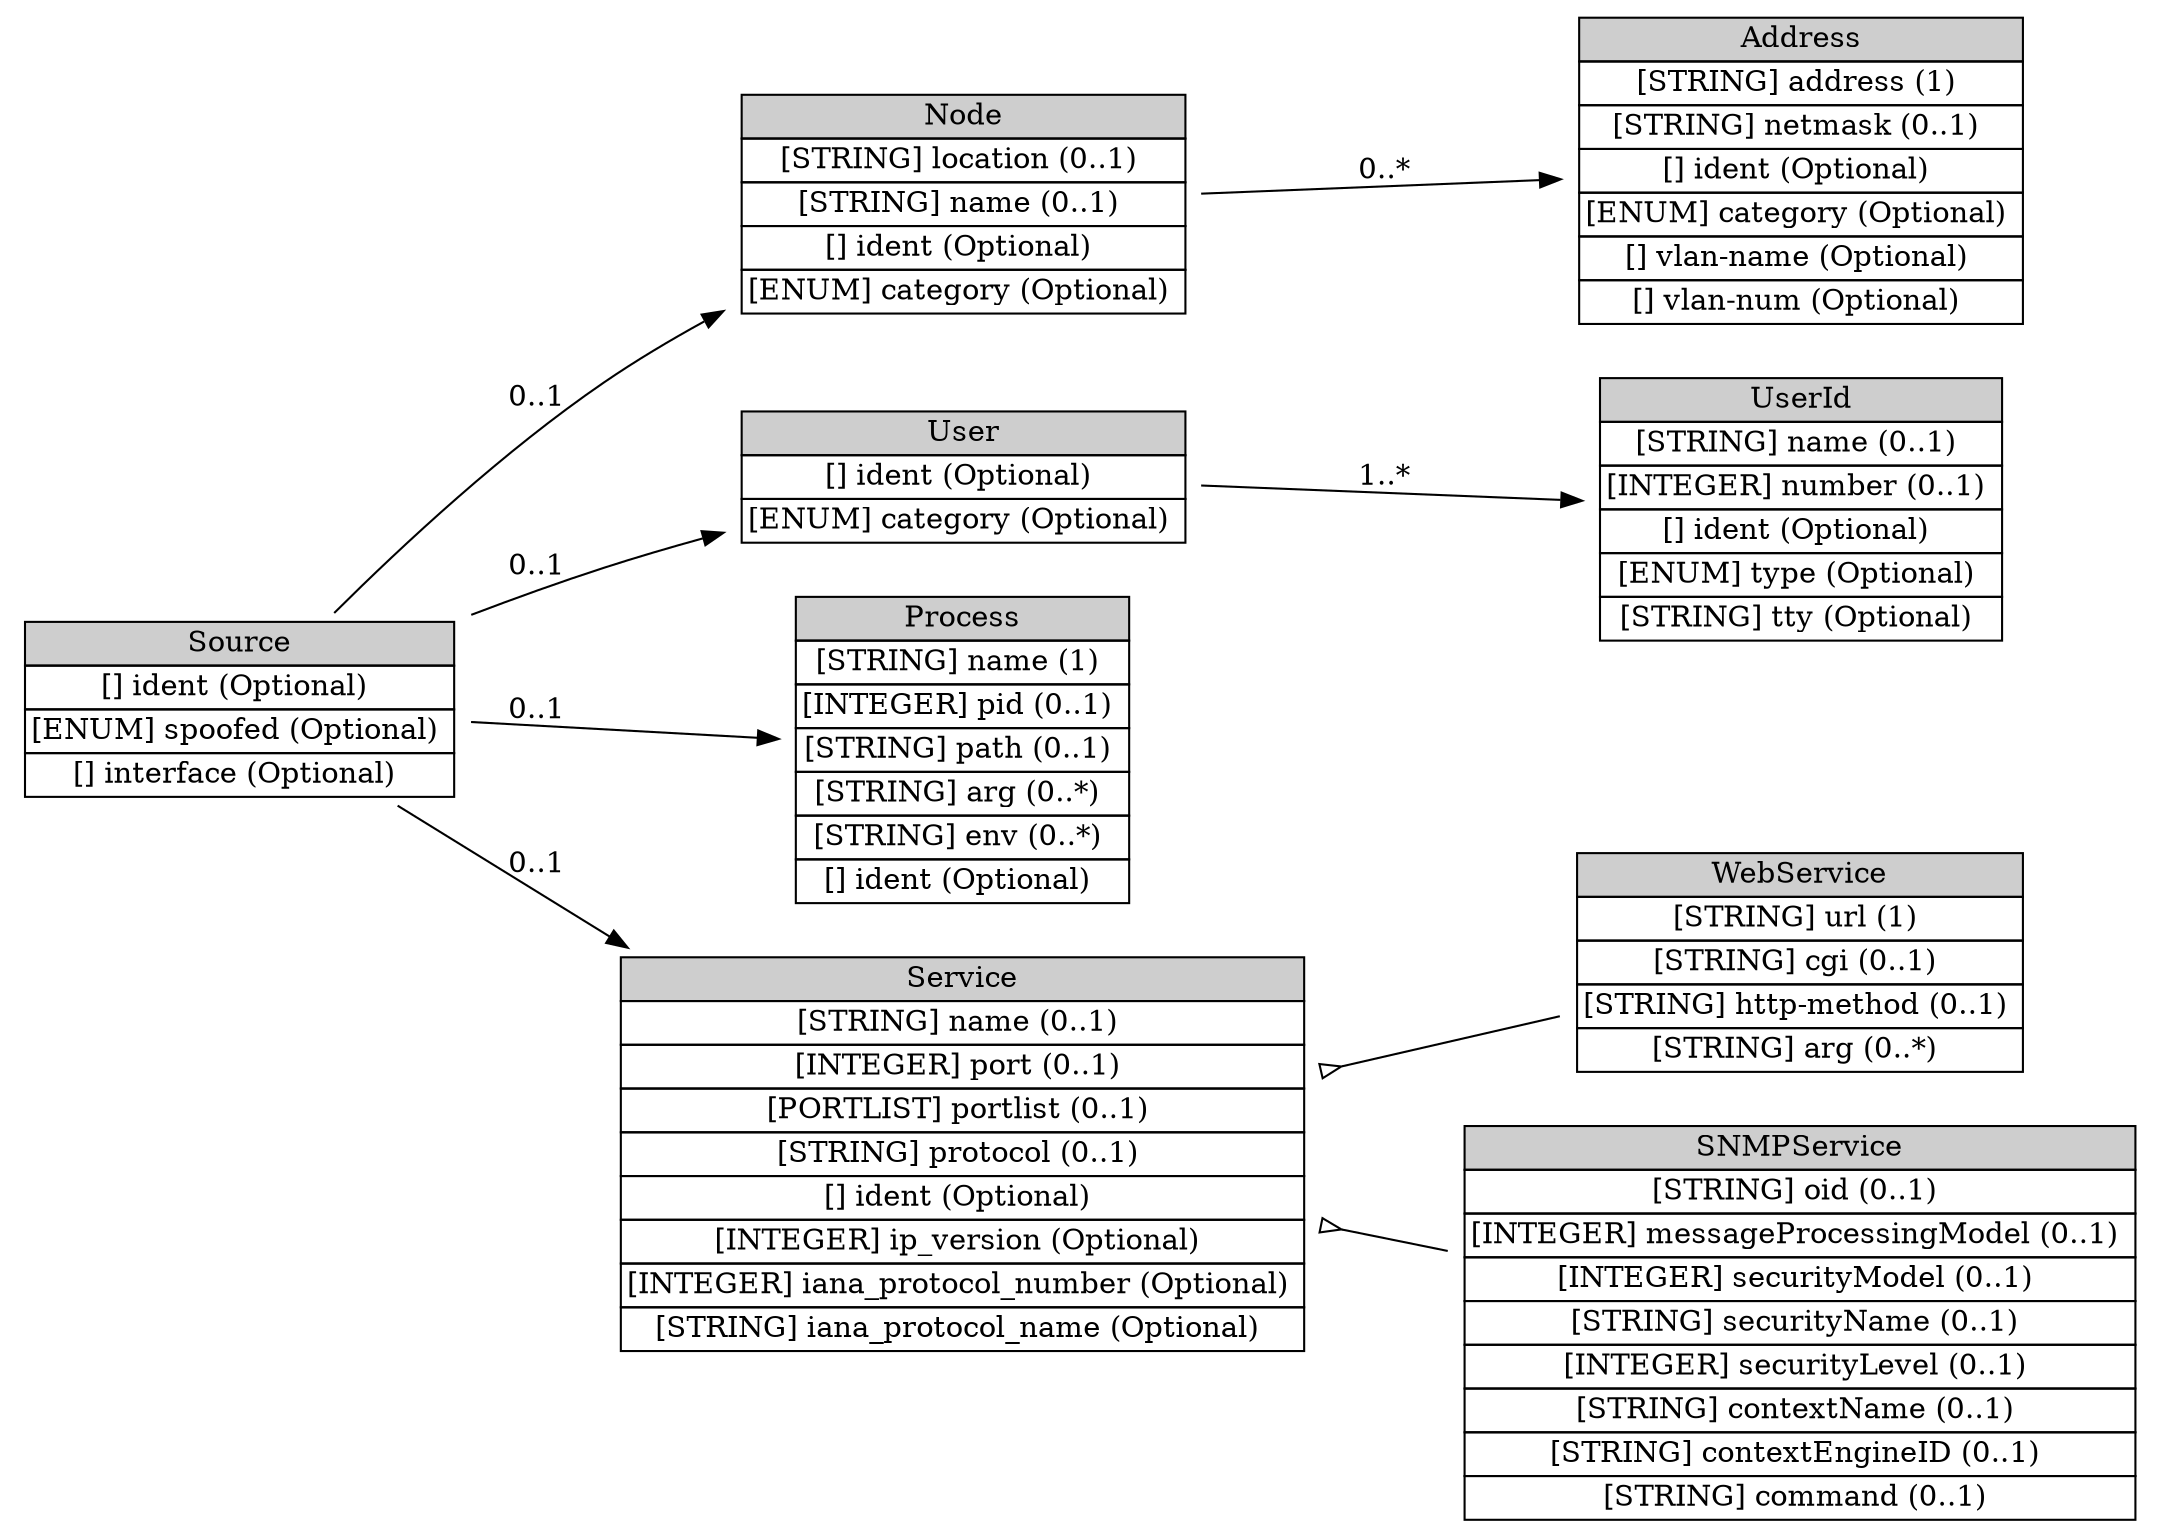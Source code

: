 digraph Source {
	graph [rankdir=LR];
	node [label="\N"];
	graph [bb="0,0,994,641"];
	Source [label=<<table BORDER="0" CELLBORDER="1" CELLSPACING="0"> <tr > <td BGCOLOR="#CECECE" HREF="#" TITLE="The Source class contains information about the possible source(s) of the event(s) that generated an alert. An event may have more than one source (e.g., in a distributed denial-of-service attack). ">Source</td> </tr>" %<tr><td HREF="#" TITLE="A unique identifier for this source; see Section 3.2.9.">[] ident (Optional) </td></tr>%<tr><td HREF="#" TITLE="An indication of whether the source is, as far as the analyzer can determine, a spoofed address used for hiding the real origin of the attack.  The permitted values for this attribute are shown below.  The default value is &quot;unknown&quot;.  (See also Section 10.)">[ENUM] spoofed (Optional) </td></tr>%<tr><td HREF="#" TITLE="May be used by a network-based analyzer with multiple interfaces to indicate which interface this source was seen on.">[] interface (Optional) </td></tr>%</table>>, shape=plaintext, pos="106,341", width="2.9167", height="1.2361"];
	"Node" [label=<<table BORDER="0" CELLBORDER="1" CELLSPACING="0"> <tr > <td BGCOLOR="#CECECE" HREF="#" TITLE="The Node class is used to identify hosts and other network devices (routers, switches, etc.). ">Node</td> </tr>" %<tr><td HREF="#" TITLE="The location of the equipment.">[STRING] location (0..1) </td></tr>%<tr><td HREF="#" TITLE="The name of the equipment.  This information MUST be provided if no Address information is given.">[STRING] name (0..1) </td></tr>%<tr><td HREF="#" TITLE="A unique identifier for the node; see Section 3.2.9.">[] ident (Optional) </td></tr>%<tr><td HREF="#" TITLE="The &quot;domain&quot; from which the name information was obtained, if relevant.  The permitted values for this attribute are shown in the table below.  The default value is &quot;unknown&quot;. (See also Section 10 for extensions to the table.)">[ENUM] category (Optional) </td></tr>%</table>>, shape=plaintext, pos="443,542", width="3.0278", height="1.5139"];
	Address [label=<<table BORDER="0" CELLBORDER="1" CELLSPACING="0"> <tr > <td BGCOLOR="#CECECE" HREF="#" TITLE="The Address class is used to represent network, hardware, and application addresses. ">Address</td> </tr>" %<tr><td HREF="#" TITLE="The address information.  The format of this data is governed by the category attribute.">[STRING] address (1) </td></tr>%<tr><td HREF="#" TITLE="The network mask for the address, if appropriate.">[STRING] netmask (0..1) </td></tr>%<tr><td HREF="#" TITLE="A unique identifier for the address; see Section 3.2.9.">[] ident (Optional) </td></tr>%<tr><td HREF="#" TITLE="The type of address represented.  The permitted values for this attribute are shown below.  The default value is &quot;unknown&quot;.  (See also Section 10.)">[ENUM] category (Optional) </td></tr>%<tr><td HREF="#" TITLE="The name of the Virtual LAN to which the address belongs.">[] vlan-name (Optional) </td></tr>%<tr><td HREF="#" TITLE="The number of the Virtual LAN to which the address belongs.">[] vlan-num (Optional) </td></tr>%</table>>, shape=plaintext, pos="833,567", width="3.0278", height="2.0694"];
	User [label=<<table BORDER="0" CELLBORDER="1" CELLSPACING="0"> <tr > <td BGCOLOR="#CECECE" HREF="#" TITLE="The User class is used to describe users. It is primarily used as a &quot;container&quot; class for the UserId aggregate class, as shown in Figure 16. ">User</td> </tr>" %<tr><td HREF="#" TITLE="A unique identifier for the user; see Section 3.2.9.">[] ident (Optional) </td></tr>%<tr><td HREF="#" TITLE="The type of user represented.  The permitted values for this attribute are shown below.  The default value is &quot;unknown&quot;. (See also Section 10.)">[ENUM] category (Optional) </td></tr>%</table>>, shape=plaintext, pos="443,426", width="3.0278", height="0.95833"];
	UserId [label=<<table BORDER="0" CELLBORDER="1" CELLSPACING="0"> <tr > <td BGCOLOR="#CECECE" HREF="#" TITLE="The UserId class provides specific information about a user. More than one UserId can be used within the User class to indicate attempts to transition from one user to another, or to provide complete information about a user&#39;s (or process&#39;) privileges. ">UserId</td> </tr>" %<tr><td HREF="#" TITLE="A user or group name.">[STRING] name (0..1) </td></tr>%<tr><td HREF="#" TITLE="A user or group number.">[INTEGER] number (0..1) </td></tr>%<tr><td HREF="#" TITLE="A unique identifier for the user id, see Section 3.2.9.">[] ident (Optional) </td></tr>%<tr><td HREF="#" TITLE="The type of user information represented.  The permitted values for this attribute are shown below.  The default value is &quot;original-user&quot;.  (See also Section 10.)">[ENUM] type (Optional) </td></tr>%<tr><td HREF="#" TITLE="The tty the user is using.">[STRING] tty (Optional) </td></tr>%</table>>, shape=plaintext, pos="833,411", width="2.7778", height="1.7917"];
	Process [label=<<table BORDER="0" CELLBORDER="1" CELLSPACING="0"> <tr > <td BGCOLOR="#CECECE" HREF="#" TITLE="The Process class is used to describe processes being executed on sources, targets, and analyzers. ">Process</td> </tr>" %<tr><td HREF="#" TITLE="The name of the program being executed. This is a short name; path and argument information are provided elsewhere.">[STRING] name (1) </td></tr>%<tr><td HREF="#" TITLE="The process identifier of the process.">[INTEGER] pid (0..1) </td></tr>%<tr><td HREF="#" TITLE="The full path of the program being executed.">[STRING] path (0..1) </td></tr>%<tr><td HREF="#" TITLE="A command-line argument to the program. Multiple arguments may be specified (they are assumed to have occurred in the same order they are provided) with multiple uses of arg.">[STRING] arg (0..*) </td></tr>%<tr><td HREF="#" TITLE="An environment string associated with the process; generally of the format &quot;VARIABLE=value&quot;.  Multiple environment strings may be specified with multiple uses of env.">[STRING] env (0..*) </td></tr>%<tr><td HREF="#" TITLE="A unique identifier for the process; see Section 3.2.9.">[] ident (Optional) </td></tr>%</table>>, shape=plaintext, pos="443,300", width="2.3611", height="2.0694"];
	Service [label=<<table BORDER="0" CELLBORDER="1" CELLSPACING="0"> <tr > <td BGCOLOR="#CECECE" HREF="#" TITLE="The Service class describes network services on sources and targets. It can identify services by name, port, and protocol. When Service occurs as an aggregate class of Source, it is understood that the service is one from which activity of interest is originating; and that the service is &quot;attached&quot; to the Node, Process, and User information also contained in Source. Likewise, when Service occurs as an aggregate class of Target, it is understood that the service is one to which activity of interest is being directed; and that the service is &quot;attached&quot; to the Node, Process, and User information also contained in Target. If Service occurs in both Source and Target, then information in both locations should be the same. If information is the same in both locations and implementers wish to carry it in only one location, they should specify it as an aggregate of the Target class. ">Service</td> </tr>" %<tr><td HREF="#" TITLE="The name of the service.  Whenever possible, the name from the IANA list of well-known ports SHOULD be used.">[STRING] name (0..1) </td></tr>%<tr><td HREF="#" TITLE="The port number being used.">[INTEGER] port (0..1) </td></tr>%<tr><td HREF="#" TITLE="A list of port numbers being used; see Section 3.2.8 for formatting rules.  If a portlist is given, the iana_protocol_number and iana_protocol_name MUST apply to all the elements of the list.">[PORTLIST] portlist (0..1) </td></tr>%<tr><td HREF="#" TITLE="Additional information about the protocol being used.  The intent of the protocol field is to carry additional information related to the protocol being used when the &lt;Service&gt; attributes iana_protocol_number or/and iana_protocol_name are filed.">[STRING] protocol (0..1) </td></tr>%<tr><td HREF="#" TITLE="A unique identifier for the service; see Section 3.2.9.">[] ident (Optional) </td></tr>%<tr><td HREF="#" TITLE="The IP version number.">[INTEGER] ip_version (Optional) </td></tr>%<tr><td HREF="#" TITLE="The IANA protocol number.">[INTEGER] iana_protocol_number (Optional) </td></tr>%<tr><td HREF="#" TITLE="The IANA protocol name.">[STRING] iana_protocol_name (Optional) </td></tr>%</table>>, shape=plaintext, pos="443,114", width="4.6111", height="2.625"];
	WebService [label=<<table BORDER="0" CELLBORDER="1" CELLSPACING="0"> <tr > <td BGCOLOR="#CECECE" HREF="#" TITLE="The WebService class carries additional information related to web traffic. ">WebService</td> </tr>" %<tr><td HREF="#" TITLE="The URL in the request.">[STRING] url (1) </td></tr>%<tr><td HREF="#" TITLE="The CGI script in the request, without arguments.">[STRING] cgi (0..1) </td></tr>%<tr><td HREF="#" TITLE="The HTTP method (PUT, GET) used in the request.">[STRING] http-method (0..1) </td></tr>%<tr><td HREF="#" TITLE="The arguments to the CGI script.">[STRING] arg (0..*) </td></tr>%</table>>, shape=plaintext, pos="833,260", width="3.1389", height="1.5139"];
	SNMPService [label=<<table BORDER="0" CELLBORDER="1" CELLSPACING="0"> <tr > <td BGCOLOR="#CECECE" HREF="#" TITLE="The SNMPService class carries additional information related to SNMP traffic. The aggregate classes composing SNMPService must be interpreted as described in RFC 3411 [15] and RFC 3584 [16]. ">SNMPService</td> </tr>" %<tr><td HREF="#" TITLE="The object identifier in the request.">[STRING] oid (0..1) </td></tr>%<tr><td HREF="#" TITLE="The SNMP version, typically 0 for SNMPv1, 1 for SNMPv2c, 2 for SNMPv2u and SNMPv2*, and 3 for SNMPv3; see RFC 3411 [15] Section 5 for appropriate values.">[INTEGER] messageProcessingModel (0..1) </td></tr>%<tr><td HREF="#" TITLE="The identification of the security model in use, typically 0 for any, 1 for SNMPv1, 2 for SNMPv2c, and 3 for USM; see RFC 3411 [15] Section 5 for appropriate values.">[INTEGER] securityModel (0..1) </td></tr>%<tr><td HREF="#" TITLE="The object&#39;s security name; see RFC 3411 [15] Section 3.2.2.">[STRING] securityName (0..1) </td></tr>%<tr><td HREF="#" TITLE="The security level of the SNMP request; see RFC 3411 [15] Section 3.4.3.">[INTEGER] securityLevel (0..1) </td></tr>%<tr><td HREF="#" TITLE="The object&#39;s context name; see RFC 3411 [15] Section 3.3.3.">[STRING] contextName (0..1) </td></tr>%<tr><td HREF="#" TITLE="The object&#39;s context engine identifier; see RFC 3411 [15] Section 3.3.2.">[STRING] contextEngineID (0..1) </td></tr>%<tr><td HREF="#" TITLE="The command sent to the SNMP server (GET, SET, etc.).">[STRING] command (0..1) </td></tr>%</table>>, shape=plaintext, pos="833,94", width="4.4444", height="2.625"];
	"Node" -> Address [label="0..*", pos="e,723.47,559.98 552.67,549.03 602.73,552.24 662.14,556.05 713.35,559.33", lp="641,563.5"];
	Source -> "Node" [label="0..1", pos="e,333.37,498.46 158.12,385.29 190.68,411.64 234.21,444.59 276,469 291.21,477.89 307.71,486.36 324.21,494.19", lp="244,464.5"];
	User -> UserId [label="1..*", pos="e,732.49,414.87 552.67,421.78 605.69,419.74 669.2,417.3 722.35,415.26", lp="641,426.5"];
	Source -> User [label="0..1", pos="e,333.31,398.33 211.7,367.66 247.23,376.62 287.11,386.68 323.61,395.89", lp="244,386.5"];
	Source -> Process [label="0..1", pos="e,357.39,310.41 211.7,328.14 255.13,322.86 305.05,316.78 347.37,311.63", lp="244,333.5"];
	Service -> WebService [dir=back, arrowtail=invempty, pos="s,609.53,176.34 619.16,179.95 653.41,192.77 688.44,205.88 719.97,217.69"];
	Service -> SNMPService [dir=back, arrowtail=invempty, pos="s,609.53,105.46 619.8,104.93 637.29,104.04 654.98,103.13 672.3,102.24"];
	Source -> Service [label="0..1", pos="e,289.37,208.12 164.21,296.82 196.67,272.62 238.09,242.46 276,217 277.64,215.9 279.3,214.79 280.96,213.68", lp="244,254.5"];
}
